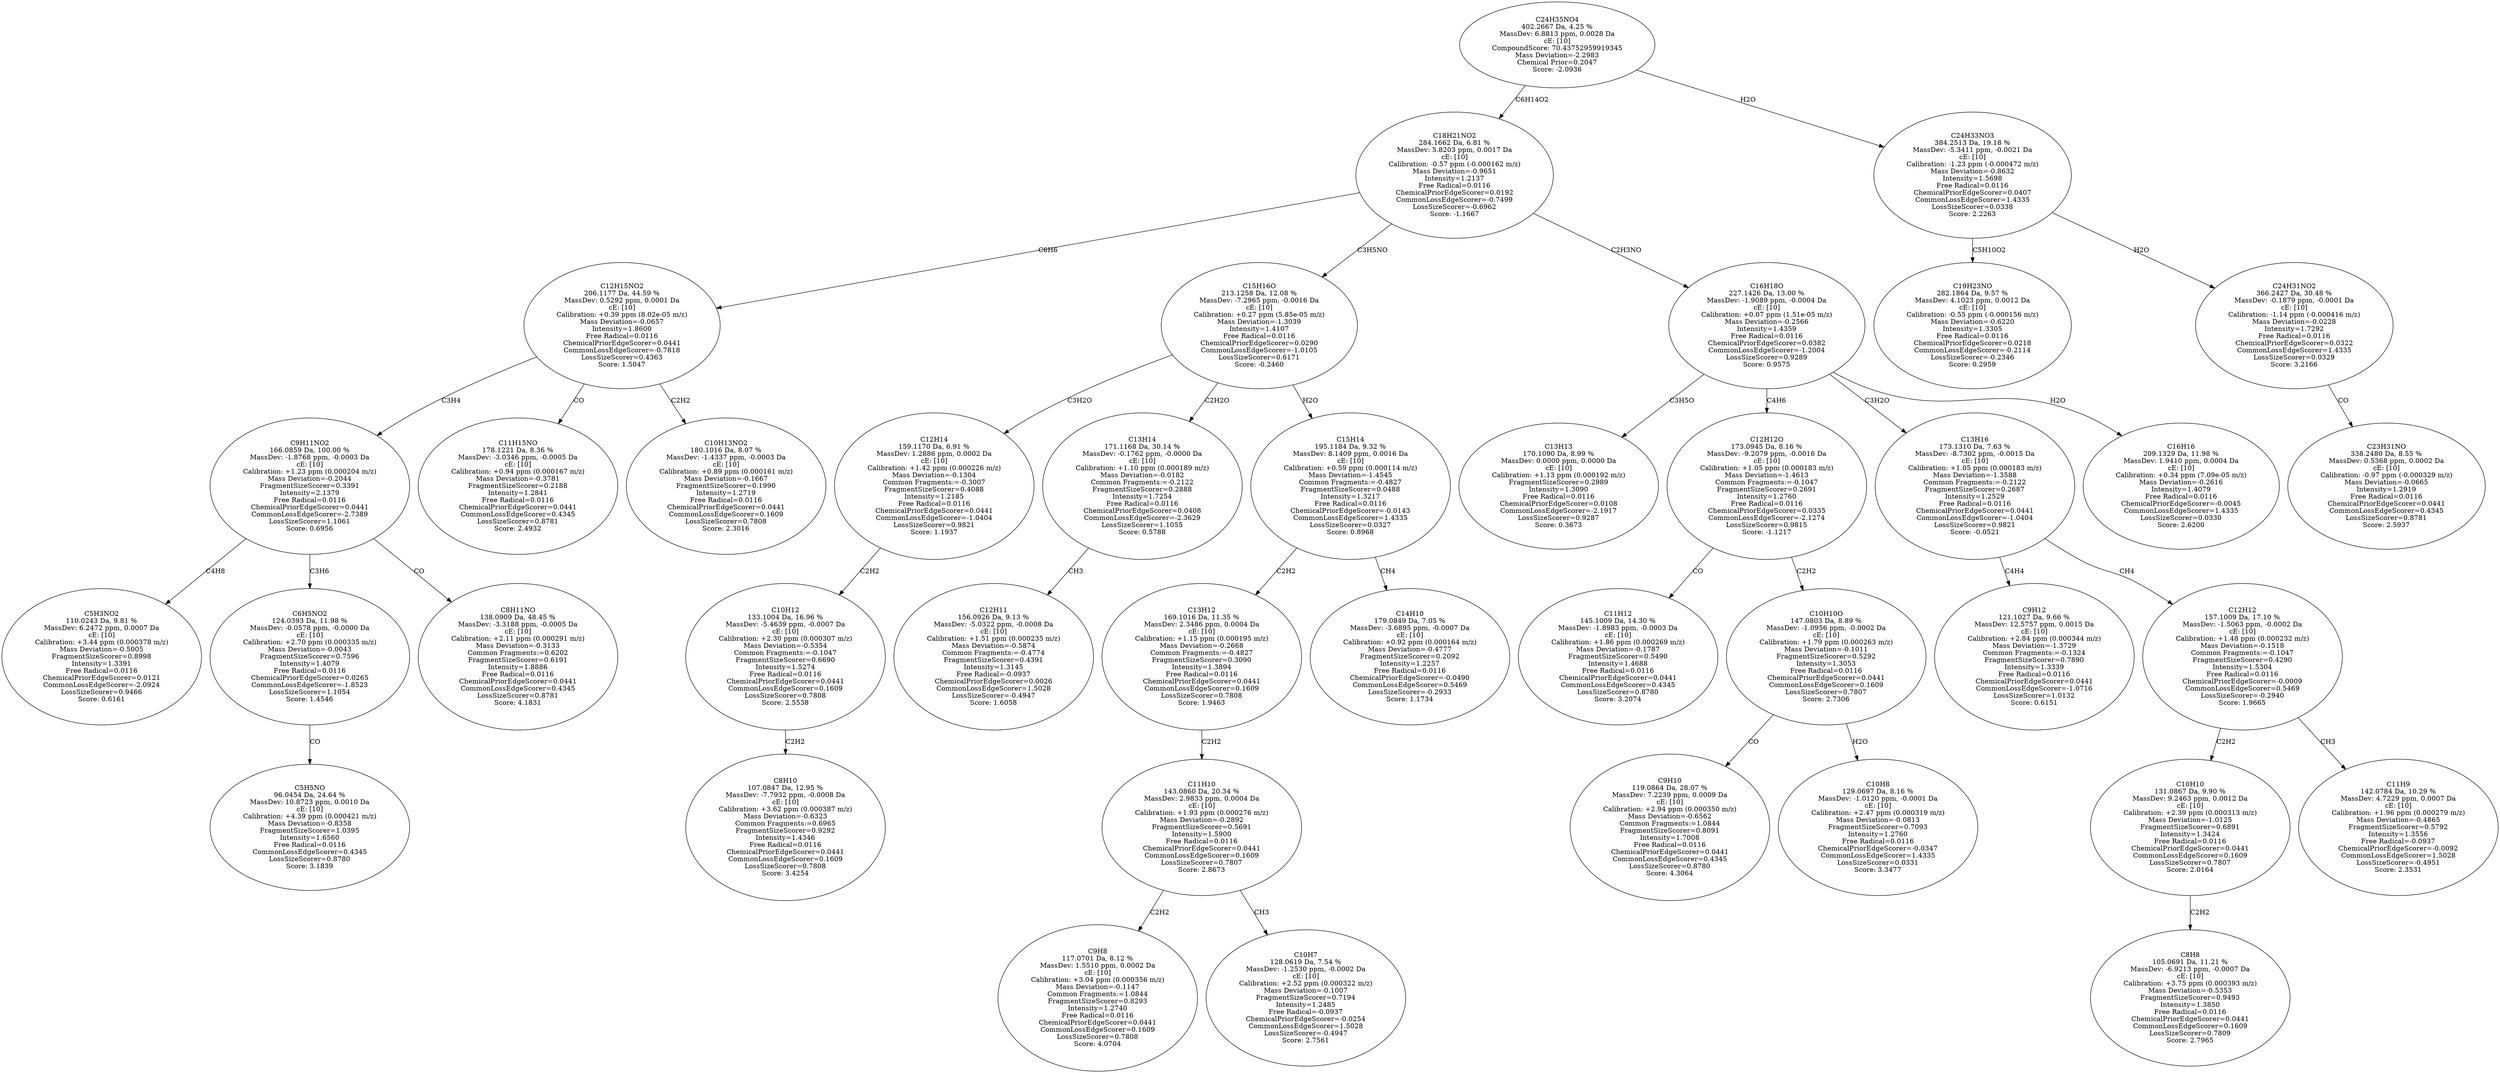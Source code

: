 strict digraph {
v1 [label="C5H3NO2\n110.0243 Da, 9.81 %\nMassDev: 6.2472 ppm, 0.0007 Da\ncE: [10]\nCalibration: +3.44 ppm (0.000378 m/z)\nMass Deviation=-0.5005\nFragmentSizeScorer=0.8998\nIntensity=1.3391\nFree Radical=0.0116\nChemicalPriorEdgeScorer=0.0121\nCommonLossEdgeScorer=-2.0924\nLossSizeScorer=0.9466\nScore: 0.6161"];
v2 [label="C5H5NO\n96.0454 Da, 24.64 %\nMassDev: 10.8723 ppm, 0.0010 Da\ncE: [10]\nCalibration: +4.39 ppm (0.000421 m/z)\nMass Deviation=-0.8358\nFragmentSizeScorer=1.0395\nIntensity=1.6560\nFree Radical=0.0116\nCommonLossEdgeScorer=0.4345\nLossSizeScorer=0.8780\nScore: 3.1839"];
v3 [label="C6H5NO2\n124.0393 Da, 11.98 %\nMassDev: -0.0578 ppm, -0.0000 Da\ncE: [10]\nCalibration: +2.70 ppm (0.000335 m/z)\nMass Deviation=-0.0043\nFragmentSizeScorer=0.7596\nIntensity=1.4079\nFree Radical=0.0116\nChemicalPriorEdgeScorer=0.0265\nCommonLossEdgeScorer=-1.8523\nLossSizeScorer=1.1054\nScore: 1.4546"];
v4 [label="C8H11NO\n138.0909 Da, 48.45 %\nMassDev: -3.3188 ppm, -0.0005 Da\ncE: [10]\nCalibration: +2.11 ppm (0.000291 m/z)\nMass Deviation=-0.3133\nCommon Fragments:=0.6202\nFragmentSizeScorer=0.6191\nIntensity=1.8886\nFree Radical=0.0116\nChemicalPriorEdgeScorer=0.0441\nCommonLossEdgeScorer=0.4345\nLossSizeScorer=0.8781\nScore: 4.1831"];
v5 [label="C9H11NO2\n166.0859 Da, 100.00 %\nMassDev: -1.8768 ppm, -0.0003 Da\ncE: [10]\nCalibration: +1.23 ppm (0.000204 m/z)\nMass Deviation=-0.2044\nFragmentSizeScorer=0.3391\nIntensity=2.1379\nFree Radical=0.0116\nChemicalPriorEdgeScorer=0.0441\nCommonLossEdgeScorer=-2.7389\nLossSizeScorer=1.1061\nScore: 0.6956"];
v6 [label="C11H15NO\n178.1221 Da, 8.36 %\nMassDev: -3.0346 ppm, -0.0005 Da\ncE: [10]\nCalibration: +0.94 ppm (0.000167 m/z)\nMass Deviation=-0.3781\nFragmentSizeScorer=0.2188\nIntensity=1.2841\nFree Radical=0.0116\nChemicalPriorEdgeScorer=0.0441\nCommonLossEdgeScorer=0.4345\nLossSizeScorer=0.8781\nScore: 2.4932"];
v7 [label="C10H13NO2\n180.1016 Da, 8.07 %\nMassDev: -1.4337 ppm, -0.0003 Da\ncE: [10]\nCalibration: +0.89 ppm (0.000161 m/z)\nMass Deviation=-0.1667\nFragmentSizeScorer=0.1990\nIntensity=1.2719\nFree Radical=0.0116\nChemicalPriorEdgeScorer=0.0441\nCommonLossEdgeScorer=0.1609\nLossSizeScorer=0.7808\nScore: 2.3016"];
v8 [label="C12H15NO2\n206.1177 Da, 44.59 %\nMassDev: 0.5292 ppm, 0.0001 Da\ncE: [10]\nCalibration: +0.39 ppm (8.02e-05 m/z)\nMass Deviation=-0.0657\nIntensity=1.8600\nFree Radical=0.0116\nChemicalPriorEdgeScorer=0.0441\nCommonLossEdgeScorer=-0.7818\nLossSizeScorer=0.4363\nScore: 1.5047"];
v9 [label="C8H10\n107.0847 Da, 12.95 %\nMassDev: -7.7932 ppm, -0.0008 Da\ncE: [10]\nCalibration: +3.62 ppm (0.000387 m/z)\nMass Deviation=-0.6323\nCommon Fragments:=0.6965\nFragmentSizeScorer=0.9292\nIntensity=1.4346\nFree Radical=0.0116\nChemicalPriorEdgeScorer=0.0441\nCommonLossEdgeScorer=0.1609\nLossSizeScorer=0.7808\nScore: 3.4254"];
v10 [label="C10H12\n133.1004 Da, 16.96 %\nMassDev: -5.4639 ppm, -0.0007 Da\ncE: [10]\nCalibration: +2.30 ppm (0.000307 m/z)\nMass Deviation=-0.5354\nCommon Fragments:=-0.1047\nFragmentSizeScorer=0.6690\nIntensity=1.5274\nFree Radical=0.0116\nChemicalPriorEdgeScorer=0.0441\nCommonLossEdgeScorer=0.1609\nLossSizeScorer=0.7808\nScore: 2.5538"];
v11 [label="C12H14\n159.1170 Da, 6.91 %\nMassDev: 1.2886 ppm, 0.0002 Da\ncE: [10]\nCalibration: +1.42 ppm (0.000226 m/z)\nMass Deviation=-0.1304\nCommon Fragments:=-0.3007\nFragmentSizeScorer=0.4088\nIntensity=1.2185\nFree Radical=0.0116\nChemicalPriorEdgeScorer=0.0441\nCommonLossEdgeScorer=-1.0404\nLossSizeScorer=0.9821\nScore: 1.1937"];
v12 [label="C12H11\n156.0926 Da, 9.13 %\nMassDev: -5.0322 ppm, -0.0008 Da\ncE: [10]\nCalibration: +1.51 ppm (0.000235 m/z)\nMass Deviation=-0.5874\nCommon Fragments:=-0.4774\nFragmentSizeScorer=0.4391\nIntensity=1.3145\nFree Radical=-0.0937\nChemicalPriorEdgeScorer=0.0026\nCommonLossEdgeScorer=1.5028\nLossSizeScorer=-0.4947\nScore: 1.6058"];
v13 [label="C13H14\n171.1168 Da, 30.14 %\nMassDev: -0.1762 ppm, -0.0000 Da\ncE: [10]\nCalibration: +1.10 ppm (0.000189 m/z)\nMass Deviation=-0.0182\nCommon Fragments:=-0.2122\nFragmentSizeScorer=0.2888\nIntensity=1.7254\nFree Radical=0.0116\nChemicalPriorEdgeScorer=0.0408\nCommonLossEdgeScorer=-2.3629\nLossSizeScorer=1.1055\nScore: 0.5788"];
v14 [label="C9H8\n117.0701 Da, 8.12 %\nMassDev: 1.5510 ppm, 0.0002 Da\ncE: [10]\nCalibration: +3.04 ppm (0.000356 m/z)\nMass Deviation=-0.1147\nCommon Fragments:=1.0844\nFragmentSizeScorer=0.8293\nIntensity=1.2740\nFree Radical=0.0116\nChemicalPriorEdgeScorer=0.0441\nCommonLossEdgeScorer=0.1609\nLossSizeScorer=0.7808\nScore: 4.0704"];
v15 [label="C10H7\n128.0619 Da, 7.54 %\nMassDev: -1.2530 ppm, -0.0002 Da\ncE: [10]\nCalibration: +2.52 ppm (0.000322 m/z)\nMass Deviation=-0.1007\nFragmentSizeScorer=0.7194\nIntensity=1.2485\nFree Radical=-0.0937\nChemicalPriorEdgeScorer=-0.0254\nCommonLossEdgeScorer=1.5028\nLossSizeScorer=-0.4947\nScore: 2.7561"];
v16 [label="C11H10\n143.0860 Da, 20.34 %\nMassDev: 2.9833 ppm, 0.0004 Da\ncE: [10]\nCalibration: +1.93 ppm (0.000276 m/z)\nMass Deviation=-0.2892\nFragmentSizeScorer=0.5691\nIntensity=1.5900\nFree Radical=0.0116\nChemicalPriorEdgeScorer=0.0441\nCommonLossEdgeScorer=0.1609\nLossSizeScorer=0.7807\nScore: 2.8673"];
v17 [label="C13H12\n169.1016 Da, 11.35 %\nMassDev: 2.3486 ppm, 0.0004 Da\ncE: [10]\nCalibration: +1.15 ppm (0.000195 m/z)\nMass Deviation=-0.2668\nCommon Fragments:=-0.4827\nFragmentSizeScorer=0.3090\nIntensity=1.3894\nFree Radical=0.0116\nChemicalPriorEdgeScorer=0.0441\nCommonLossEdgeScorer=0.1609\nLossSizeScorer=0.7808\nScore: 1.9463"];
v18 [label="C14H10\n179.0849 Da, 7.05 %\nMassDev: -3.6895 ppm, -0.0007 Da\ncE: [10]\nCalibration: +0.92 ppm (0.000164 m/z)\nMass Deviation=-0.4777\nFragmentSizeScorer=0.2092\nIntensity=1.2257\nFree Radical=0.0116\nChemicalPriorEdgeScorer=-0.0490\nCommonLossEdgeScorer=0.5469\nLossSizeScorer=-0.2933\nScore: 1.1734"];
v19 [label="C15H14\n195.1184 Da, 9.32 %\nMassDev: 8.1409 ppm, 0.0016 Da\ncE: [10]\nCalibration: +0.59 ppm (0.000114 m/z)\nMass Deviation=-1.4545\nCommon Fragments:=-0.4827\nFragmentSizeScorer=0.0488\nIntensity=1.3217\nFree Radical=0.0116\nChemicalPriorEdgeScorer=-0.0143\nCommonLossEdgeScorer=1.4335\nLossSizeScorer=0.0327\nScore: 0.8968"];
v20 [label="C15H16O\n213.1258 Da, 12.08 %\nMassDev: -7.2965 ppm, -0.0016 Da\ncE: [10]\nCalibration: +0.27 ppm (5.85e-05 m/z)\nMass Deviation=-1.3039\nIntensity=1.4107\nFree Radical=0.0116\nChemicalPriorEdgeScorer=0.0290\nCommonLossEdgeScorer=-1.0105\nLossSizeScorer=0.6171\nScore: -0.2460"];
v21 [label="C13H13\n170.1090 Da, 8.99 %\nMassDev: 0.0000 ppm, 0.0000 Da\ncE: [10]\nCalibration: +1.13 ppm (0.000192 m/z)\nFragmentSizeScorer=0.2989\nIntensity=1.3090\nFree Radical=0.0116\nChemicalPriorEdgeScorer=0.0108\nCommonLossEdgeScorer=-2.1917\nLossSizeScorer=0.9287\nScore: 0.3673"];
v22 [label="C11H12\n145.1009 Da, 14.30 %\nMassDev: -1.8983 ppm, -0.0003 Da\ncE: [10]\nCalibration: +1.86 ppm (0.000269 m/z)\nMass Deviation=-0.1787\nFragmentSizeScorer=0.5490\nIntensity=1.4688\nFree Radical=0.0116\nChemicalPriorEdgeScorer=0.0441\nCommonLossEdgeScorer=0.4345\nLossSizeScorer=0.8780\nScore: 3.2074"];
v23 [label="C9H10\n119.0864 Da, 28.07 %\nMassDev: 7.2239 ppm, 0.0009 Da\ncE: [10]\nCalibration: +2.94 ppm (0.000350 m/z)\nMass Deviation=-0.6562\nCommon Fragments:=1.0844\nFragmentSizeScorer=0.8091\nIntensity=1.7008\nFree Radical=0.0116\nChemicalPriorEdgeScorer=0.0441\nCommonLossEdgeScorer=0.4345\nLossSizeScorer=0.8780\nScore: 4.3064"];
v24 [label="C10H8\n129.0697 Da, 8.16 %\nMassDev: -1.0120 ppm, -0.0001 Da\ncE: [10]\nCalibration: +2.47 ppm (0.000319 m/z)\nMass Deviation=-0.0813\nFragmentSizeScorer=0.7093\nIntensity=1.2760\nFree Radical=0.0116\nChemicalPriorEdgeScorer=-0.0347\nCommonLossEdgeScorer=1.4335\nLossSizeScorer=0.0331\nScore: 3.3477"];
v25 [label="C10H10O\n147.0803 Da, 8.89 %\nMassDev: -1.0956 ppm, -0.0002 Da\ncE: [10]\nCalibration: +1.79 ppm (0.000263 m/z)\nMass Deviation=-0.1011\nFragmentSizeScorer=0.5292\nIntensity=1.3053\nFree Radical=0.0116\nChemicalPriorEdgeScorer=0.0441\nCommonLossEdgeScorer=0.1609\nLossSizeScorer=0.7807\nScore: 2.7306"];
v26 [label="C12H12O\n173.0945 Da, 8.16 %\nMassDev: -9.2079 ppm, -0.0016 Da\ncE: [10]\nCalibration: +1.05 ppm (0.000183 m/z)\nMass Deviation=-1.4613\nCommon Fragments:=-0.1047\nFragmentSizeScorer=0.2691\nIntensity=1.2760\nFree Radical=0.0116\nChemicalPriorEdgeScorer=0.0335\nCommonLossEdgeScorer=-2.1274\nLossSizeScorer=0.9815\nScore: -1.1217"];
v27 [label="C9H12\n121.1027 Da, 9.66 %\nMassDev: 12.5757 ppm, 0.0015 Da\ncE: [10]\nCalibration: +2.84 ppm (0.000344 m/z)\nMass Deviation=-1.3729\nCommon Fragments:=-0.1324\nFragmentSizeScorer=0.7890\nIntensity=1.3339\nFree Radical=0.0116\nChemicalPriorEdgeScorer=0.0441\nCommonLossEdgeScorer=-1.0716\nLossSizeScorer=1.0132\nScore: 0.6151"];
v28 [label="C8H8\n105.0691 Da, 11.21 %\nMassDev: -6.9213 ppm, -0.0007 Da\ncE: [10]\nCalibration: +3.75 ppm (0.000393 m/z)\nMass Deviation=-0.5353\nFragmentSizeScorer=0.9493\nIntensity=1.3850\nFree Radical=0.0116\nChemicalPriorEdgeScorer=0.0441\nCommonLossEdgeScorer=0.1609\nLossSizeScorer=0.7809\nScore: 2.7965"];
v29 [label="C10H10\n131.0867 Da, 9.90 %\nMassDev: 9.2463 ppm, 0.0012 Da\ncE: [10]\nCalibration: +2.39 ppm (0.000313 m/z)\nMass Deviation=-1.0125\nFragmentSizeScorer=0.6891\nIntensity=1.3424\nFree Radical=0.0116\nChemicalPriorEdgeScorer=0.0441\nCommonLossEdgeScorer=0.1609\nLossSizeScorer=0.7807\nScore: 2.0164"];
v30 [label="C11H9\n142.0784 Da, 10.29 %\nMassDev: 4.7229 ppm, 0.0007 Da\ncE: [10]\nCalibration: +1.96 ppm (0.000279 m/z)\nMass Deviation=-0.4865\nFragmentSizeScorer=0.5792\nIntensity=1.3556\nFree Radical=-0.0937\nChemicalPriorEdgeScorer=-0.0092\nCommonLossEdgeScorer=1.5028\nLossSizeScorer=-0.4951\nScore: 2.3531"];
v31 [label="C12H12\n157.1009 Da, 17.10 %\nMassDev: -1.5063 ppm, -0.0002 Da\ncE: [10]\nCalibration: +1.48 ppm (0.000232 m/z)\nMass Deviation=-0.1518\nCommon Fragments:=-0.1047\nFragmentSizeScorer=0.4290\nIntensity=1.5304\nFree Radical=0.0116\nChemicalPriorEdgeScorer=-0.0009\nCommonLossEdgeScorer=0.5469\nLossSizeScorer=-0.2940\nScore: 1.9665"];
v32 [label="C13H16\n173.1310 Da, 7.63 %\nMassDev: -8.7302 ppm, -0.0015 Da\ncE: [10]\nCalibration: +1.05 ppm (0.000183 m/z)\nMass Deviation=-1.3588\nCommon Fragments:=-0.2122\nFragmentSizeScorer=0.2687\nIntensity=1.2529\nFree Radical=0.0116\nChemicalPriorEdgeScorer=0.0441\nCommonLossEdgeScorer=-1.0404\nLossSizeScorer=0.9821\nScore: -0.0521"];
v33 [label="C16H16\n209.1329 Da, 11.98 %\nMassDev: 1.9410 ppm, 0.0004 Da\ncE: [10]\nCalibration: +0.34 ppm (7.09e-05 m/z)\nMass Deviation=-0.2616\nIntensity=1.4079\nFree Radical=0.0116\nChemicalPriorEdgeScorer=-0.0045\nCommonLossEdgeScorer=1.4335\nLossSizeScorer=0.0330\nScore: 2.6200"];
v34 [label="C16H18O\n227.1426 Da, 13.00 %\nMassDev: -1.9089 ppm, -0.0004 Da\ncE: [10]\nCalibration: +0.07 ppm (1.51e-05 m/z)\nMass Deviation=-0.2566\nIntensity=1.4359\nFree Radical=0.0116\nChemicalPriorEdgeScorer=0.0382\nCommonLossEdgeScorer=-1.2004\nLossSizeScorer=0.9289\nScore: 0.9575"];
v35 [label="C18H21NO2\n284.1662 Da, 6.81 %\nMassDev: 5.8203 ppm, 0.0017 Da\ncE: [10]\nCalibration: -0.57 ppm (-0.000162 m/z)\nMass Deviation=-0.9651\nIntensity=1.2137\nFree Radical=0.0116\nChemicalPriorEdgeScorer=0.0192\nCommonLossEdgeScorer=-0.7499\nLossSizeScorer=-0.6962\nScore: -1.1667"];
v36 [label="C19H23NO\n282.1864 Da, 9.57 %\nMassDev: 4.1023 ppm, 0.0012 Da\ncE: [10]\nCalibration: -0.55 ppm (-0.000156 m/z)\nMass Deviation=-0.6220\nIntensity=1.3305\nFree Radical=0.0116\nChemicalPriorEdgeScorer=0.0218\nCommonLossEdgeScorer=-0.2114\nLossSizeScorer=-0.2346\nScore: 0.2959"];
v37 [label="C23H31NO\n338.2480 Da, 8.55 %\nMassDev: 0.5368 ppm, 0.0002 Da\ncE: [10]\nCalibration: -0.97 ppm (-0.000329 m/z)\nMass Deviation=-0.0665\nIntensity=1.2919\nFree Radical=0.0116\nChemicalPriorEdgeScorer=0.0441\nCommonLossEdgeScorer=0.4345\nLossSizeScorer=0.8781\nScore: 2.5937"];
v38 [label="C24H31NO2\n366.2427 Da, 30.48 %\nMassDev: -0.1879 ppm, -0.0001 Da\ncE: [10]\nCalibration: -1.14 ppm (-0.000416 m/z)\nMass Deviation=-0.0228\nIntensity=1.7292\nFree Radical=0.0116\nChemicalPriorEdgeScorer=0.0322\nCommonLossEdgeScorer=1.4335\nLossSizeScorer=0.0329\nScore: 3.2166"];
v39 [label="C24H33NO3\n384.2513 Da, 19.18 %\nMassDev: -5.3411 ppm, -0.0021 Da\ncE: [10]\nCalibration: -1.23 ppm (-0.000472 m/z)\nMass Deviation=-0.8632\nIntensity=1.5698\nFree Radical=0.0116\nChemicalPriorEdgeScorer=0.0407\nCommonLossEdgeScorer=1.4335\nLossSizeScorer=0.0338\nScore: 2.2263"];
v40 [label="C24H35NO4\n402.2667 Da, 4.25 %\nMassDev: 6.8813 ppm, 0.0028 Da\ncE: [10]\nCompoundScore: 70.43752959919345\nMass Deviation=-2.2983\nChemical Prior=0.2047\nScore: -2.0936"];
v5 -> v1 [label="C4H8"];
v3 -> v2 [label="CO"];
v5 -> v3 [label="C3H6"];
v5 -> v4 [label="CO"];
v8 -> v5 [label="C3H4"];
v8 -> v6 [label="CO"];
v8 -> v7 [label="C2H2"];
v35 -> v8 [label="C6H6"];
v10 -> v9 [label="C2H2"];
v11 -> v10 [label="C2H2"];
v20 -> v11 [label="C3H2O"];
v13 -> v12 [label="CH3"];
v20 -> v13 [label="C2H2O"];
v16 -> v14 [label="C2H2"];
v16 -> v15 [label="CH3"];
v17 -> v16 [label="C2H2"];
v19 -> v17 [label="C2H2"];
v19 -> v18 [label="CH4"];
v20 -> v19 [label="H2O"];
v35 -> v20 [label="C3H5NO"];
v34 -> v21 [label="C3H5O"];
v26 -> v22 [label="CO"];
v25 -> v23 [label="CO"];
v25 -> v24 [label="H2O"];
v26 -> v25 [label="C2H2"];
v34 -> v26 [label="C4H6"];
v32 -> v27 [label="C4H4"];
v29 -> v28 [label="C2H2"];
v31 -> v29 [label="C2H2"];
v31 -> v30 [label="CH3"];
v32 -> v31 [label="CH4"];
v34 -> v32 [label="C3H2O"];
v34 -> v33 [label="H2O"];
v35 -> v34 [label="C2H3NO"];
v40 -> v35 [label="C6H14O2"];
v39 -> v36 [label="C5H10O2"];
v38 -> v37 [label="CO"];
v39 -> v38 [label="H2O"];
v40 -> v39 [label="H2O"];
}